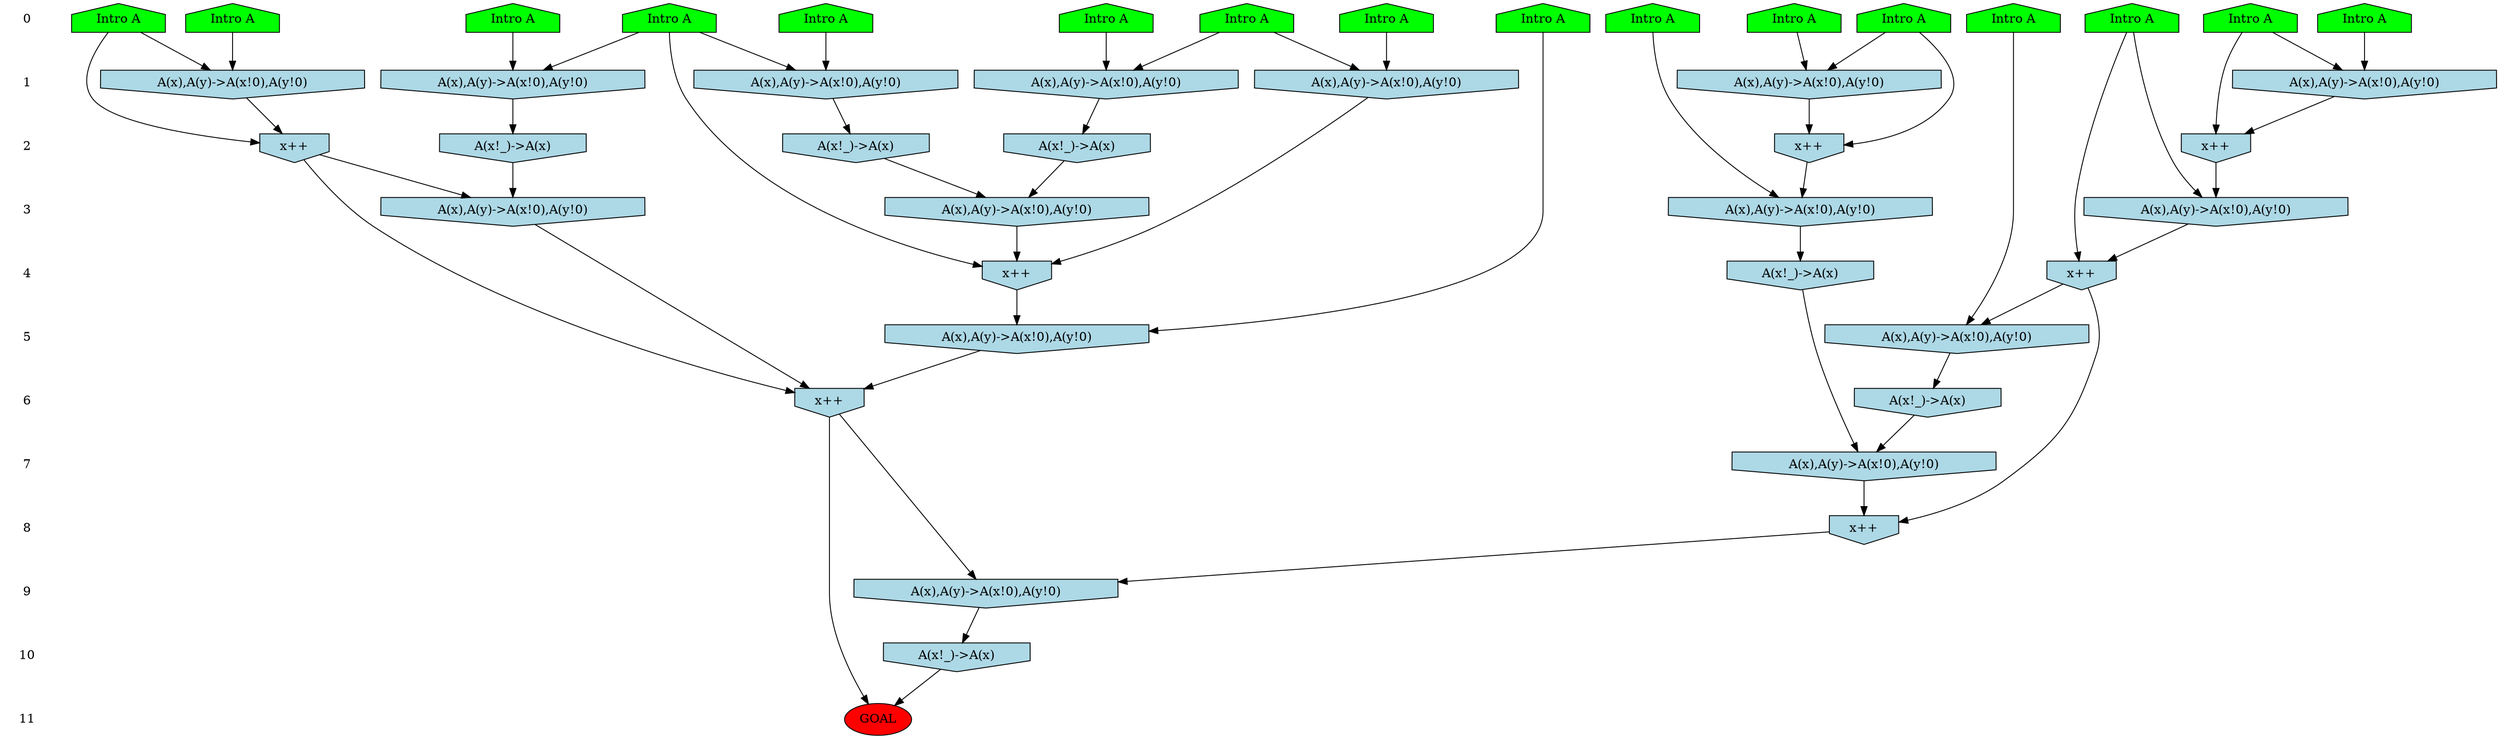 /* Compression of 1 causal flows obtained in average at 2.252554E+00 t.u */
/* Compressed causal flows were: [648] */
digraph G{
 ranksep=.5 ; 
{ rank = same ; "0" [shape=plaintext] ; node_1 [label ="Intro A", shape=house, style=filled, fillcolor=green] ;
node_2 [label ="Intro A", shape=house, style=filled, fillcolor=green] ;
node_3 [label ="Intro A", shape=house, style=filled, fillcolor=green] ;
node_4 [label ="Intro A", shape=house, style=filled, fillcolor=green] ;
node_5 [label ="Intro A", shape=house, style=filled, fillcolor=green] ;
node_6 [label ="Intro A", shape=house, style=filled, fillcolor=green] ;
node_7 [label ="Intro A", shape=house, style=filled, fillcolor=green] ;
node_8 [label ="Intro A", shape=house, style=filled, fillcolor=green] ;
node_9 [label ="Intro A", shape=house, style=filled, fillcolor=green] ;
node_10 [label ="Intro A", shape=house, style=filled, fillcolor=green] ;
node_11 [label ="Intro A", shape=house, style=filled, fillcolor=green] ;
node_12 [label ="Intro A", shape=house, style=filled, fillcolor=green] ;
node_13 [label ="Intro A", shape=house, style=filled, fillcolor=green] ;
node_14 [label ="Intro A", shape=house, style=filled, fillcolor=green] ;
node_15 [label ="Intro A", shape=house, style=filled, fillcolor=green] ;
node_16 [label ="Intro A", shape=house, style=filled, fillcolor=green] ;
}
{ rank = same ; "1" [shape=plaintext] ; node_17 [label="A(x),A(y)->A(x!0),A(y!0)", shape=invhouse, style=filled, fillcolor = lightblue] ;
node_18 [label="A(x),A(y)->A(x!0),A(y!0)", shape=invhouse, style=filled, fillcolor = lightblue] ;
node_19 [label="A(x),A(y)->A(x!0),A(y!0)", shape=invhouse, style=filled, fillcolor = lightblue] ;
node_21 [label="A(x),A(y)->A(x!0),A(y!0)", shape=invhouse, style=filled, fillcolor = lightblue] ;
node_22 [label="A(x),A(y)->A(x!0),A(y!0)", shape=invhouse, style=filled, fillcolor = lightblue] ;
node_24 [label="A(x),A(y)->A(x!0),A(y!0)", shape=invhouse, style=filled, fillcolor = lightblue] ;
node_31 [label="A(x),A(y)->A(x!0),A(y!0)", shape=invhouse, style=filled, fillcolor = lightblue] ;
}
{ rank = same ; "2" [shape=plaintext] ; node_20 [label="x++", shape=invhouse, style=filled, fillcolor = lightblue] ;
node_23 [label="x++", shape=invhouse, style=filled, fillcolor = lightblue] ;
node_25 [label="A(x!_)->A(x)", shape=invhouse, style=filled, fillcolor = lightblue] ;
node_27 [label="A(x!_)->A(x)", shape=invhouse, style=filled, fillcolor = lightblue] ;
node_32 [label="A(x!_)->A(x)", shape=invhouse, style=filled, fillcolor = lightblue] ;
node_35 [label="x++", shape=invhouse, style=filled, fillcolor = lightblue] ;
}
{ rank = same ; "3" [shape=plaintext] ; node_26 [label="A(x),A(y)->A(x!0),A(y!0)", shape=invhouse, style=filled, fillcolor = lightblue] ;
node_28 [label="A(x),A(y)->A(x!0),A(y!0)", shape=invhouse, style=filled, fillcolor = lightblue] ;
node_34 [label="A(x),A(y)->A(x!0),A(y!0)", shape=invhouse, style=filled, fillcolor = lightblue] ;
node_38 [label="A(x),A(y)->A(x!0),A(y!0)", shape=invhouse, style=filled, fillcolor = lightblue] ;
}
{ rank = same ; "4" [shape=plaintext] ; node_29 [label="x++", shape=invhouse, style=filled, fillcolor = lightblue] ;
node_30 [label="A(x!_)->A(x)", shape=invhouse, style=filled, fillcolor = lightblue] ;
node_39 [label="x++", shape=invhouse, style=filled, fillcolor = lightblue] ;
}
{ rank = same ; "5" [shape=plaintext] ; node_33 [label="A(x),A(y)->A(x!0),A(y!0)", shape=invhouse, style=filled, fillcolor = lightblue] ;
node_41 [label="A(x),A(y)->A(x!0),A(y!0)", shape=invhouse, style=filled, fillcolor = lightblue] ;
}
{ rank = same ; "6" [shape=plaintext] ; node_36 [label="A(x!_)->A(x)", shape=invhouse, style=filled, fillcolor = lightblue] ;
node_42 [label="x++", shape=invhouse, style=filled, fillcolor = lightblue] ;
}
{ rank = same ; "7" [shape=plaintext] ; node_37 [label="A(x),A(y)->A(x!0),A(y!0)", shape=invhouse, style=filled, fillcolor = lightblue] ;
}
{ rank = same ; "8" [shape=plaintext] ; node_40 [label="x++", shape=invhouse, style=filled, fillcolor = lightblue] ;
}
{ rank = same ; "9" [shape=plaintext] ; node_43 [label="A(x),A(y)->A(x!0),A(y!0)", shape=invhouse, style=filled, fillcolor = lightblue] ;
}
{ rank = same ; "10" [shape=plaintext] ; node_44 [label="A(x!_)->A(x)", shape=invhouse, style=filled, fillcolor = lightblue] ;
}
{ rank = same ; "11" [shape=plaintext] ; node_45 [label ="GOAL", style=filled, fillcolor=red] ;
}
"0" -> "1" [style="invis"]; 
"1" -> "2" [style="invis"]; 
"2" -> "3" [style="invis"]; 
"3" -> "4" [style="invis"]; 
"4" -> "5" [style="invis"]; 
"5" -> "6" [style="invis"]; 
"6" -> "7" [style="invis"]; 
"7" -> "8" [style="invis"]; 
"8" -> "9" [style="invis"]; 
"9" -> "10" [style="invis"]; 
"10" -> "11" [style="invis"]; 
node_9 -> node_17
node_12 -> node_17
node_3 -> node_18
node_15 -> node_18
node_8 -> node_19
node_13 -> node_19
node_9 -> node_20
node_17 -> node_20
node_7 -> node_21
node_8 -> node_21
node_5 -> node_22
node_10 -> node_22
node_10 -> node_23
node_22 -> node_23
node_3 -> node_24
node_4 -> node_24
node_18 -> node_25
node_16 -> node_26
node_23 -> node_26
node_21 -> node_27
node_14 -> node_28
node_20 -> node_28
node_14 -> node_29
node_28 -> node_29
node_26 -> node_30
node_1 -> node_31
node_6 -> node_31
node_19 -> node_32
node_2 -> node_33
node_29 -> node_33
node_25 -> node_34
node_32 -> node_34
node_1 -> node_35
node_31 -> node_35
node_33 -> node_36
node_30 -> node_37
node_36 -> node_37
node_27 -> node_38
node_35 -> node_38
node_8 -> node_39
node_24 -> node_39
node_34 -> node_39
node_29 -> node_40
node_37 -> node_40
node_11 -> node_41
node_39 -> node_41
node_35 -> node_42
node_38 -> node_42
node_41 -> node_42
node_40 -> node_43
node_42 -> node_43
node_43 -> node_44
node_42 -> node_45
node_44 -> node_45
}
/*
 Dot generation time: 0.000000
*/